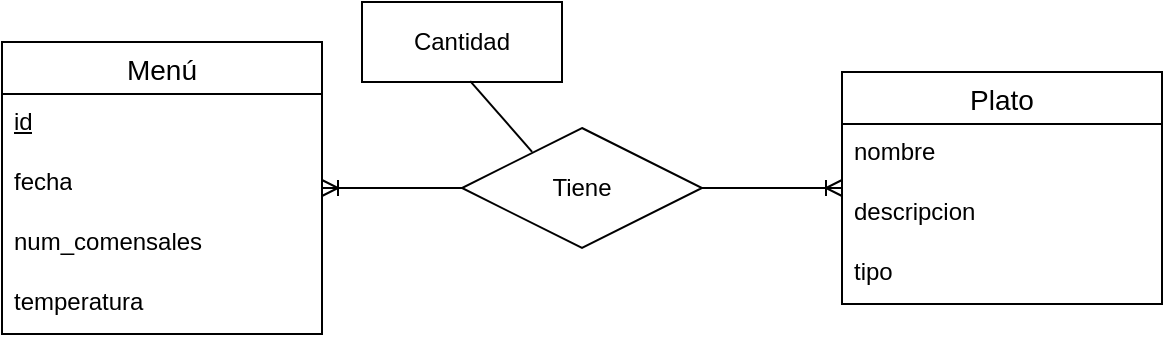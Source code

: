 <mxfile version="22.0.4" type="github">
  <diagram name="Página-1" id="dDkpwZAfPgdj7UrKbWsn">
    <mxGraphModel dx="1383" dy="791" grid="1" gridSize="10" guides="1" tooltips="1" connect="1" arrows="1" fold="1" page="1" pageScale="1" pageWidth="827" pageHeight="1169" math="0" shadow="0">
      <root>
        <mxCell id="0" />
        <mxCell id="1" parent="0" />
        <mxCell id="tULLvEB-9hIpSZvFCdhP-1" value="Menú" style="swimlane;fontStyle=0;childLayout=stackLayout;horizontal=1;startSize=26;horizontalStack=0;resizeParent=1;resizeParentMax=0;resizeLast=0;collapsible=1;marginBottom=0;align=center;fontSize=14;" vertex="1" parent="1">
          <mxGeometry x="150" y="160" width="160" height="146" as="geometry" />
        </mxCell>
        <mxCell id="tULLvEB-9hIpSZvFCdhP-10" value="&lt;u&gt;id&lt;/u&gt;" style="text;strokeColor=none;fillColor=none;spacingLeft=4;spacingRight=4;overflow=hidden;rotatable=0;points=[[0,0.5],[1,0.5]];portConstraint=eastwest;fontSize=12;whiteSpace=wrap;html=1;" vertex="1" parent="tULLvEB-9hIpSZvFCdhP-1">
          <mxGeometry y="26" width="160" height="30" as="geometry" />
        </mxCell>
        <mxCell id="tULLvEB-9hIpSZvFCdhP-2" value="fecha" style="text;strokeColor=none;fillColor=none;spacingLeft=4;spacingRight=4;overflow=hidden;rotatable=0;points=[[0,0.5],[1,0.5]];portConstraint=eastwest;fontSize=12;whiteSpace=wrap;html=1;" vertex="1" parent="tULLvEB-9hIpSZvFCdhP-1">
          <mxGeometry y="56" width="160" height="30" as="geometry" />
        </mxCell>
        <mxCell id="tULLvEB-9hIpSZvFCdhP-3" value="num_comensales" style="text;strokeColor=none;fillColor=none;spacingLeft=4;spacingRight=4;overflow=hidden;rotatable=0;points=[[0,0.5],[1,0.5]];portConstraint=eastwest;fontSize=12;whiteSpace=wrap;html=1;" vertex="1" parent="tULLvEB-9hIpSZvFCdhP-1">
          <mxGeometry y="86" width="160" height="30" as="geometry" />
        </mxCell>
        <mxCell id="tULLvEB-9hIpSZvFCdhP-4" value="temperatura" style="text;strokeColor=none;fillColor=none;spacingLeft=4;spacingRight=4;overflow=hidden;rotatable=0;points=[[0,0.5],[1,0.5]];portConstraint=eastwest;fontSize=12;whiteSpace=wrap;html=1;" vertex="1" parent="tULLvEB-9hIpSZvFCdhP-1">
          <mxGeometry y="116" width="160" height="30" as="geometry" />
        </mxCell>
        <mxCell id="tULLvEB-9hIpSZvFCdhP-5" value="Plato" style="swimlane;fontStyle=0;childLayout=stackLayout;horizontal=1;startSize=26;horizontalStack=0;resizeParent=1;resizeParentMax=0;resizeLast=0;collapsible=1;marginBottom=0;align=center;fontSize=14;" vertex="1" parent="1">
          <mxGeometry x="570" y="175" width="160" height="116" as="geometry" />
        </mxCell>
        <mxCell id="tULLvEB-9hIpSZvFCdhP-6" value="nombre" style="text;strokeColor=none;fillColor=none;spacingLeft=4;spacingRight=4;overflow=hidden;rotatable=0;points=[[0,0.5],[1,0.5]];portConstraint=eastwest;fontSize=12;whiteSpace=wrap;html=1;" vertex="1" parent="tULLvEB-9hIpSZvFCdhP-5">
          <mxGeometry y="26" width="160" height="30" as="geometry" />
        </mxCell>
        <mxCell id="tULLvEB-9hIpSZvFCdhP-7" value="descripcion" style="text;strokeColor=none;fillColor=none;spacingLeft=4;spacingRight=4;overflow=hidden;rotatable=0;points=[[0,0.5],[1,0.5]];portConstraint=eastwest;fontSize=12;whiteSpace=wrap;html=1;" vertex="1" parent="tULLvEB-9hIpSZvFCdhP-5">
          <mxGeometry y="56" width="160" height="30" as="geometry" />
        </mxCell>
        <mxCell id="tULLvEB-9hIpSZvFCdhP-8" value="tipo" style="text;strokeColor=none;fillColor=none;spacingLeft=4;spacingRight=4;overflow=hidden;rotatable=0;points=[[0,0.5],[1,0.5]];portConstraint=eastwest;fontSize=12;whiteSpace=wrap;html=1;" vertex="1" parent="tULLvEB-9hIpSZvFCdhP-5">
          <mxGeometry y="86" width="160" height="30" as="geometry" />
        </mxCell>
        <mxCell id="tULLvEB-9hIpSZvFCdhP-15" style="edgeStyle=orthogonalEdgeStyle;rounded=0;orthogonalLoop=1;jettySize=auto;html=1;exitX=0;exitY=0.5;exitDx=0;exitDy=0;endArrow=ERoneToMany;endFill=0;" edge="1" parent="1" source="tULLvEB-9hIpSZvFCdhP-11" target="tULLvEB-9hIpSZvFCdhP-1">
          <mxGeometry relative="1" as="geometry" />
        </mxCell>
        <mxCell id="tULLvEB-9hIpSZvFCdhP-16" style="edgeStyle=orthogonalEdgeStyle;rounded=0;orthogonalLoop=1;jettySize=auto;html=1;exitX=1;exitY=0.5;exitDx=0;exitDy=0;endArrow=ERoneToMany;endFill=0;" edge="1" parent="1" source="tULLvEB-9hIpSZvFCdhP-11" target="tULLvEB-9hIpSZvFCdhP-5">
          <mxGeometry relative="1" as="geometry" />
        </mxCell>
        <mxCell id="tULLvEB-9hIpSZvFCdhP-11" value="Tiene" style="shape=rhombus;perimeter=rhombusPerimeter;whiteSpace=wrap;html=1;align=center;" vertex="1" parent="1">
          <mxGeometry x="380" y="203" width="120" height="60" as="geometry" />
        </mxCell>
        <mxCell id="tULLvEB-9hIpSZvFCdhP-12" value="Cantidad" style="whiteSpace=wrap;html=1;align=center;" vertex="1" parent="1">
          <mxGeometry x="330" y="140" width="100" height="40" as="geometry" />
        </mxCell>
        <mxCell id="tULLvEB-9hIpSZvFCdhP-14" value="" style="endArrow=none;html=1;rounded=0;exitX=0.333;exitY=0.283;exitDx=0;exitDy=0;exitPerimeter=0;entryX=0.541;entryY=0.988;entryDx=0;entryDy=0;entryPerimeter=0;" edge="1" parent="1" target="tULLvEB-9hIpSZvFCdhP-12">
          <mxGeometry width="50" height="50" relative="1" as="geometry">
            <mxPoint x="415.06" y="214.94" as="sourcePoint" />
            <mxPoint x="380.0" y="175.0" as="targetPoint" />
          </mxGeometry>
        </mxCell>
      </root>
    </mxGraphModel>
  </diagram>
</mxfile>
